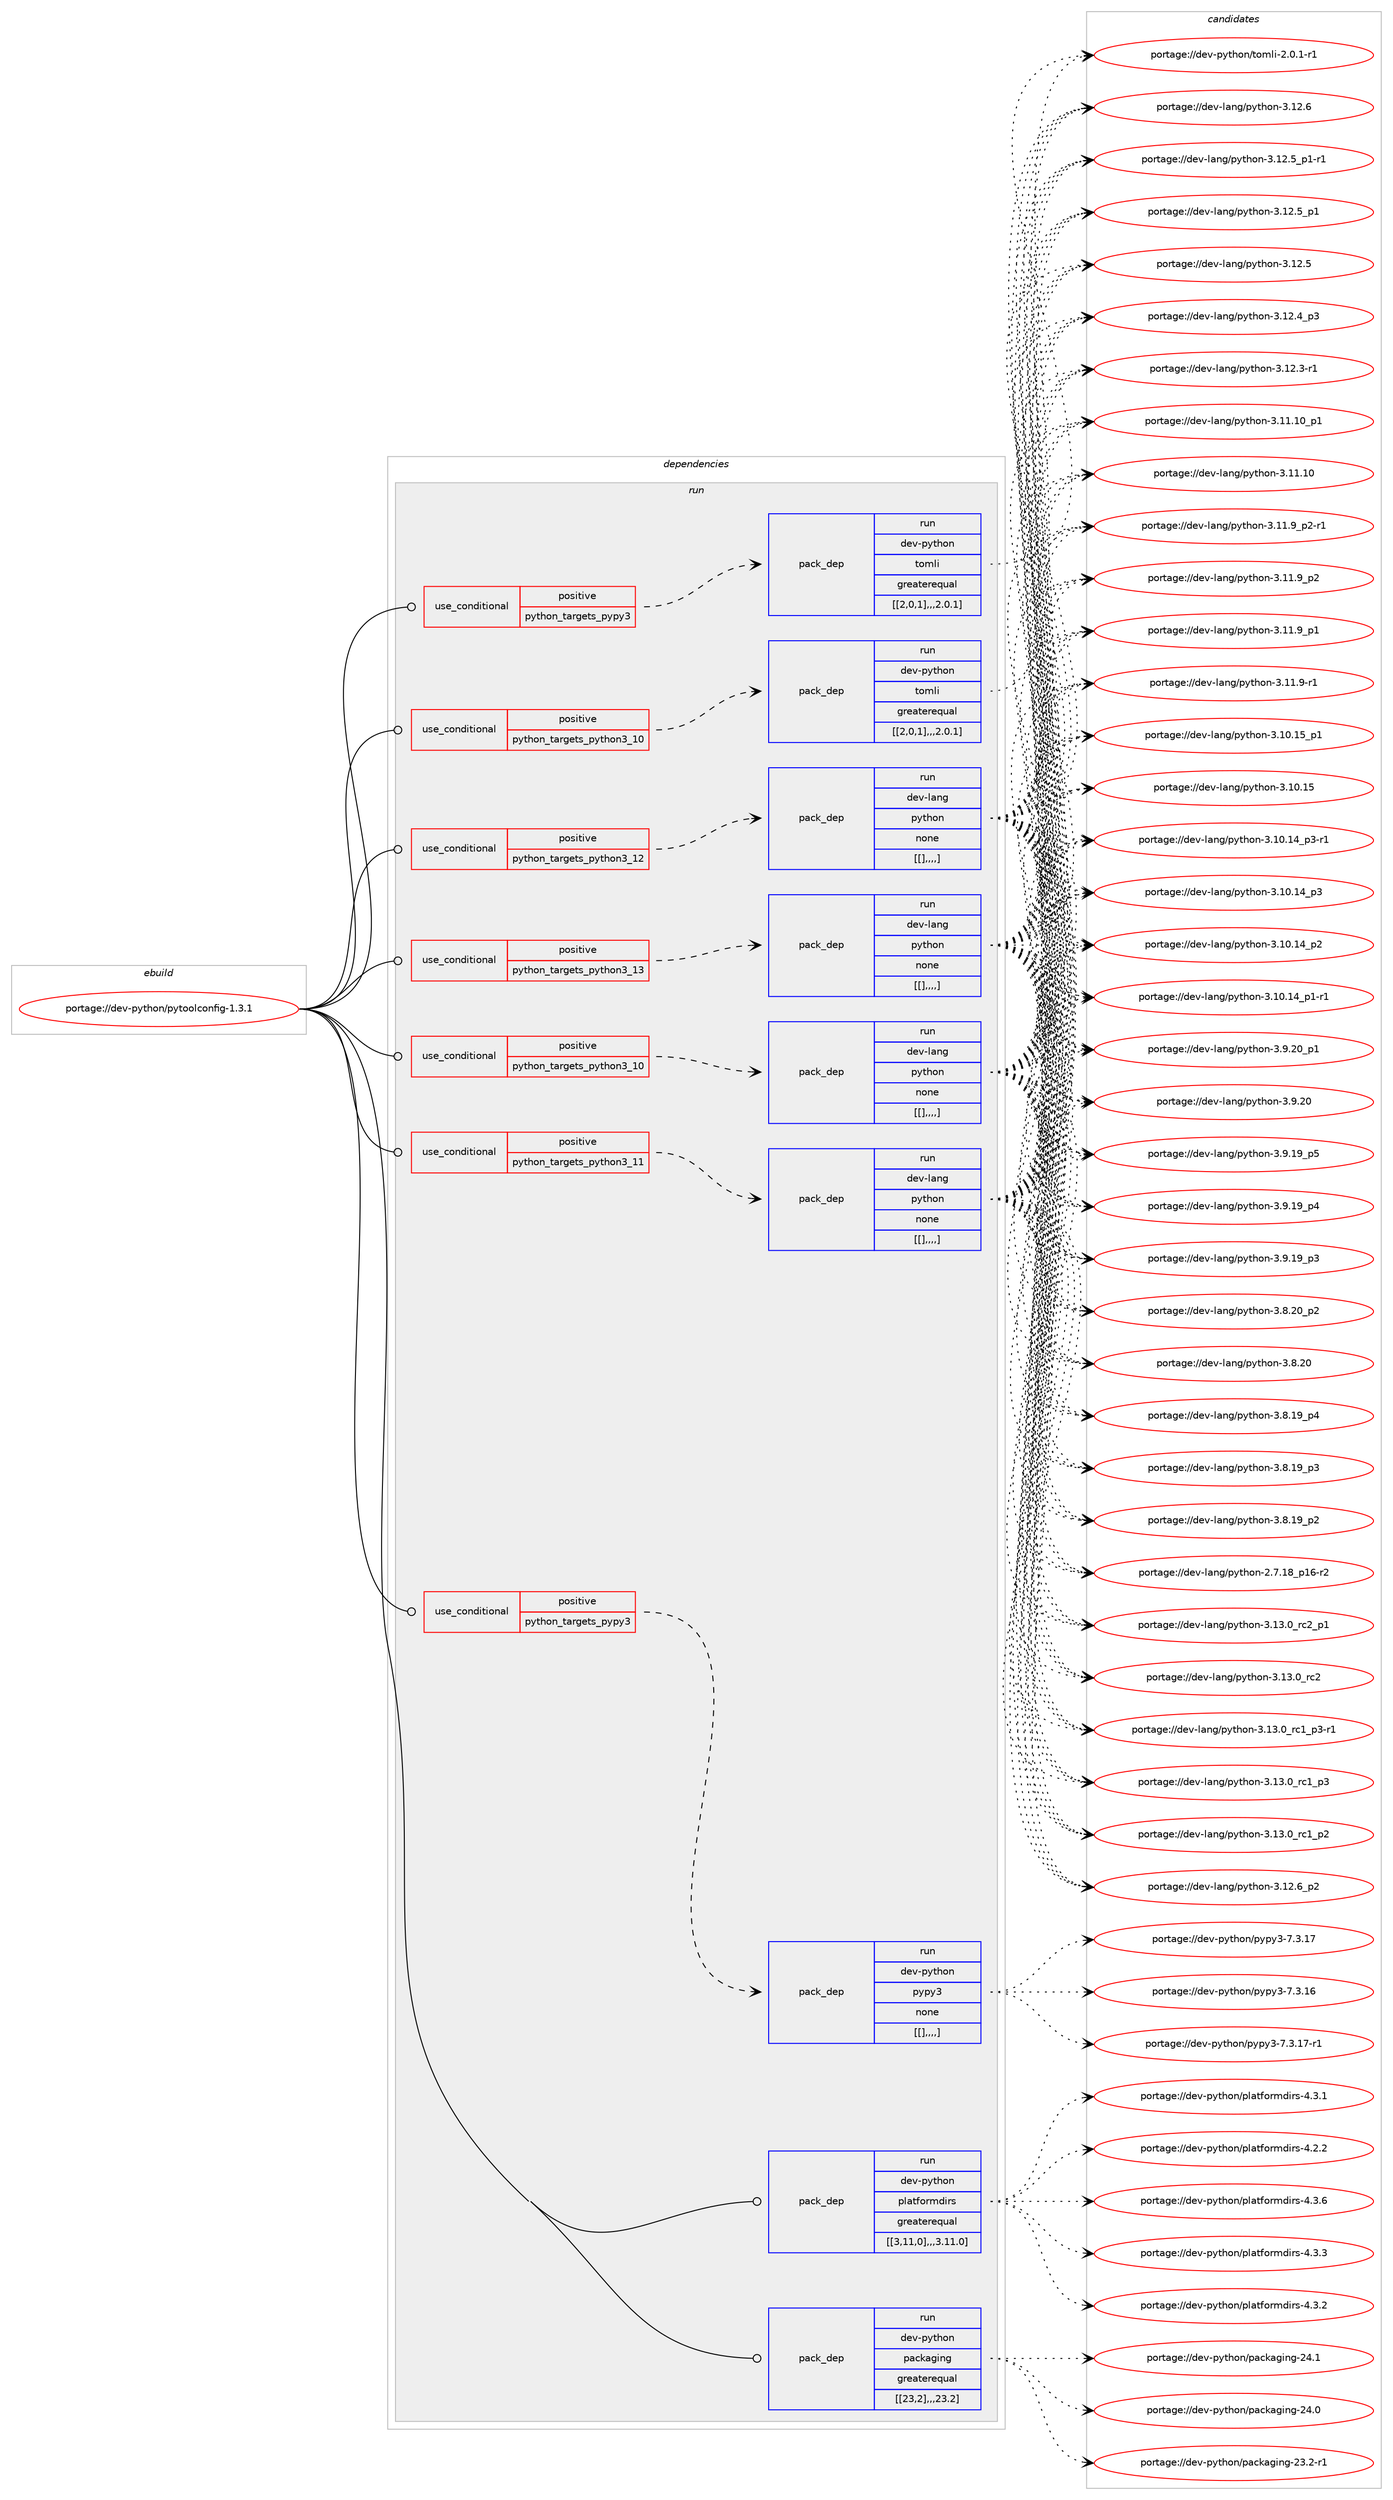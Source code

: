 digraph prolog {

# *************
# Graph options
# *************

newrank=true;
concentrate=true;
compound=true;
graph [rankdir=LR,fontname=Helvetica,fontsize=10,ranksep=1.5];#, ranksep=2.5, nodesep=0.2];
edge  [arrowhead=vee];
node  [fontname=Helvetica,fontsize=10];

# **********
# The ebuild
# **********

subgraph cluster_leftcol {
color=gray;
label=<<i>ebuild</i>>;
id [label="portage://dev-python/pytoolconfig-1.3.1", color=red, width=4, href="../dev-python/pytoolconfig-1.3.1.svg"];
}

# ****************
# The dependencies
# ****************

subgraph cluster_midcol {
color=gray;
label=<<i>dependencies</i>>;
subgraph cluster_compile {
fillcolor="#eeeeee";
style=filled;
label=<<i>compile</i>>;
}
subgraph cluster_compileandrun {
fillcolor="#eeeeee";
style=filled;
label=<<i>compile and run</i>>;
}
subgraph cluster_run {
fillcolor="#eeeeee";
style=filled;
label=<<i>run</i>>;
subgraph cond40149 {
dependency163766 [label=<<TABLE BORDER="0" CELLBORDER="1" CELLSPACING="0" CELLPADDING="4"><TR><TD ROWSPAN="3" CELLPADDING="10">use_conditional</TD></TR><TR><TD>positive</TD></TR><TR><TD>python_targets_pypy3</TD></TR></TABLE>>, shape=none, color=red];
subgraph pack122361 {
dependency163767 [label=<<TABLE BORDER="0" CELLBORDER="1" CELLSPACING="0" CELLPADDING="4" WIDTH="220"><TR><TD ROWSPAN="6" CELLPADDING="30">pack_dep</TD></TR><TR><TD WIDTH="110">run</TD></TR><TR><TD>dev-python</TD></TR><TR><TD>pypy3</TD></TR><TR><TD>none</TD></TR><TR><TD>[[],,,,]</TD></TR></TABLE>>, shape=none, color=blue];
}
dependency163766:e -> dependency163767:w [weight=20,style="dashed",arrowhead="vee"];
}
id:e -> dependency163766:w [weight=20,style="solid",arrowhead="odot"];
subgraph cond40150 {
dependency163768 [label=<<TABLE BORDER="0" CELLBORDER="1" CELLSPACING="0" CELLPADDING="4"><TR><TD ROWSPAN="3" CELLPADDING="10">use_conditional</TD></TR><TR><TD>positive</TD></TR><TR><TD>python_targets_pypy3</TD></TR></TABLE>>, shape=none, color=red];
subgraph pack122362 {
dependency163769 [label=<<TABLE BORDER="0" CELLBORDER="1" CELLSPACING="0" CELLPADDING="4" WIDTH="220"><TR><TD ROWSPAN="6" CELLPADDING="30">pack_dep</TD></TR><TR><TD WIDTH="110">run</TD></TR><TR><TD>dev-python</TD></TR><TR><TD>tomli</TD></TR><TR><TD>greaterequal</TD></TR><TR><TD>[[2,0,1],,,2.0.1]</TD></TR></TABLE>>, shape=none, color=blue];
}
dependency163768:e -> dependency163769:w [weight=20,style="dashed",arrowhead="vee"];
}
id:e -> dependency163768:w [weight=20,style="solid",arrowhead="odot"];
subgraph cond40151 {
dependency163770 [label=<<TABLE BORDER="0" CELLBORDER="1" CELLSPACING="0" CELLPADDING="4"><TR><TD ROWSPAN="3" CELLPADDING="10">use_conditional</TD></TR><TR><TD>positive</TD></TR><TR><TD>python_targets_python3_10</TD></TR></TABLE>>, shape=none, color=red];
subgraph pack122363 {
dependency163771 [label=<<TABLE BORDER="0" CELLBORDER="1" CELLSPACING="0" CELLPADDING="4" WIDTH="220"><TR><TD ROWSPAN="6" CELLPADDING="30">pack_dep</TD></TR><TR><TD WIDTH="110">run</TD></TR><TR><TD>dev-lang</TD></TR><TR><TD>python</TD></TR><TR><TD>none</TD></TR><TR><TD>[[],,,,]</TD></TR></TABLE>>, shape=none, color=blue];
}
dependency163770:e -> dependency163771:w [weight=20,style="dashed",arrowhead="vee"];
}
id:e -> dependency163770:w [weight=20,style="solid",arrowhead="odot"];
subgraph cond40152 {
dependency163772 [label=<<TABLE BORDER="0" CELLBORDER="1" CELLSPACING="0" CELLPADDING="4"><TR><TD ROWSPAN="3" CELLPADDING="10">use_conditional</TD></TR><TR><TD>positive</TD></TR><TR><TD>python_targets_python3_10</TD></TR></TABLE>>, shape=none, color=red];
subgraph pack122364 {
dependency163773 [label=<<TABLE BORDER="0" CELLBORDER="1" CELLSPACING="0" CELLPADDING="4" WIDTH="220"><TR><TD ROWSPAN="6" CELLPADDING="30">pack_dep</TD></TR><TR><TD WIDTH="110">run</TD></TR><TR><TD>dev-python</TD></TR><TR><TD>tomli</TD></TR><TR><TD>greaterequal</TD></TR><TR><TD>[[2,0,1],,,2.0.1]</TD></TR></TABLE>>, shape=none, color=blue];
}
dependency163772:e -> dependency163773:w [weight=20,style="dashed",arrowhead="vee"];
}
id:e -> dependency163772:w [weight=20,style="solid",arrowhead="odot"];
subgraph cond40153 {
dependency163774 [label=<<TABLE BORDER="0" CELLBORDER="1" CELLSPACING="0" CELLPADDING="4"><TR><TD ROWSPAN="3" CELLPADDING="10">use_conditional</TD></TR><TR><TD>positive</TD></TR><TR><TD>python_targets_python3_11</TD></TR></TABLE>>, shape=none, color=red];
subgraph pack122365 {
dependency163775 [label=<<TABLE BORDER="0" CELLBORDER="1" CELLSPACING="0" CELLPADDING="4" WIDTH="220"><TR><TD ROWSPAN="6" CELLPADDING="30">pack_dep</TD></TR><TR><TD WIDTH="110">run</TD></TR><TR><TD>dev-lang</TD></TR><TR><TD>python</TD></TR><TR><TD>none</TD></TR><TR><TD>[[],,,,]</TD></TR></TABLE>>, shape=none, color=blue];
}
dependency163774:e -> dependency163775:w [weight=20,style="dashed",arrowhead="vee"];
}
id:e -> dependency163774:w [weight=20,style="solid",arrowhead="odot"];
subgraph cond40154 {
dependency163776 [label=<<TABLE BORDER="0" CELLBORDER="1" CELLSPACING="0" CELLPADDING="4"><TR><TD ROWSPAN="3" CELLPADDING="10">use_conditional</TD></TR><TR><TD>positive</TD></TR><TR><TD>python_targets_python3_12</TD></TR></TABLE>>, shape=none, color=red];
subgraph pack122366 {
dependency163777 [label=<<TABLE BORDER="0" CELLBORDER="1" CELLSPACING="0" CELLPADDING="4" WIDTH="220"><TR><TD ROWSPAN="6" CELLPADDING="30">pack_dep</TD></TR><TR><TD WIDTH="110">run</TD></TR><TR><TD>dev-lang</TD></TR><TR><TD>python</TD></TR><TR><TD>none</TD></TR><TR><TD>[[],,,,]</TD></TR></TABLE>>, shape=none, color=blue];
}
dependency163776:e -> dependency163777:w [weight=20,style="dashed",arrowhead="vee"];
}
id:e -> dependency163776:w [weight=20,style="solid",arrowhead="odot"];
subgraph cond40155 {
dependency163778 [label=<<TABLE BORDER="0" CELLBORDER="1" CELLSPACING="0" CELLPADDING="4"><TR><TD ROWSPAN="3" CELLPADDING="10">use_conditional</TD></TR><TR><TD>positive</TD></TR><TR><TD>python_targets_python3_13</TD></TR></TABLE>>, shape=none, color=red];
subgraph pack122367 {
dependency163779 [label=<<TABLE BORDER="0" CELLBORDER="1" CELLSPACING="0" CELLPADDING="4" WIDTH="220"><TR><TD ROWSPAN="6" CELLPADDING="30">pack_dep</TD></TR><TR><TD WIDTH="110">run</TD></TR><TR><TD>dev-lang</TD></TR><TR><TD>python</TD></TR><TR><TD>none</TD></TR><TR><TD>[[],,,,]</TD></TR></TABLE>>, shape=none, color=blue];
}
dependency163778:e -> dependency163779:w [weight=20,style="dashed",arrowhead="vee"];
}
id:e -> dependency163778:w [weight=20,style="solid",arrowhead="odot"];
subgraph pack122368 {
dependency163780 [label=<<TABLE BORDER="0" CELLBORDER="1" CELLSPACING="0" CELLPADDING="4" WIDTH="220"><TR><TD ROWSPAN="6" CELLPADDING="30">pack_dep</TD></TR><TR><TD WIDTH="110">run</TD></TR><TR><TD>dev-python</TD></TR><TR><TD>packaging</TD></TR><TR><TD>greaterequal</TD></TR><TR><TD>[[23,2],,,23.2]</TD></TR></TABLE>>, shape=none, color=blue];
}
id:e -> dependency163780:w [weight=20,style="solid",arrowhead="odot"];
subgraph pack122369 {
dependency163781 [label=<<TABLE BORDER="0" CELLBORDER="1" CELLSPACING="0" CELLPADDING="4" WIDTH="220"><TR><TD ROWSPAN="6" CELLPADDING="30">pack_dep</TD></TR><TR><TD WIDTH="110">run</TD></TR><TR><TD>dev-python</TD></TR><TR><TD>platformdirs</TD></TR><TR><TD>greaterequal</TD></TR><TR><TD>[[3,11,0],,,3.11.0]</TD></TR></TABLE>>, shape=none, color=blue];
}
id:e -> dependency163781:w [weight=20,style="solid",arrowhead="odot"];
}
}

# **************
# The candidates
# **************

subgraph cluster_choices {
rank=same;
color=gray;
label=<<i>candidates</i>>;

subgraph choice122361 {
color=black;
nodesep=1;
choice100101118451121211161041111104711212111212151455546514649554511449 [label="portage://dev-python/pypy3-7.3.17-r1", color=red, width=4,href="../dev-python/pypy3-7.3.17-r1.svg"];
choice10010111845112121116104111110471121211121215145554651464955 [label="portage://dev-python/pypy3-7.3.17", color=red, width=4,href="../dev-python/pypy3-7.3.17.svg"];
choice10010111845112121116104111110471121211121215145554651464954 [label="portage://dev-python/pypy3-7.3.16", color=red, width=4,href="../dev-python/pypy3-7.3.16.svg"];
dependency163767:e -> choice100101118451121211161041111104711212111212151455546514649554511449:w [style=dotted,weight="100"];
dependency163767:e -> choice10010111845112121116104111110471121211121215145554651464955:w [style=dotted,weight="100"];
dependency163767:e -> choice10010111845112121116104111110471121211121215145554651464954:w [style=dotted,weight="100"];
}
subgraph choice122362 {
color=black;
nodesep=1;
choice10010111845112121116104111110471161111091081054550464846494511449 [label="portage://dev-python/tomli-2.0.1-r1", color=red, width=4,href="../dev-python/tomli-2.0.1-r1.svg"];
dependency163769:e -> choice10010111845112121116104111110471161111091081054550464846494511449:w [style=dotted,weight="100"];
}
subgraph choice122363 {
color=black;
nodesep=1;
choice100101118451089711010347112121116104111110455146495146489511499509511249 [label="portage://dev-lang/python-3.13.0_rc2_p1", color=red, width=4,href="../dev-lang/python-3.13.0_rc2_p1.svg"];
choice10010111845108971101034711212111610411111045514649514648951149950 [label="portage://dev-lang/python-3.13.0_rc2", color=red, width=4,href="../dev-lang/python-3.13.0_rc2.svg"];
choice1001011184510897110103471121211161041111104551464951464895114994995112514511449 [label="portage://dev-lang/python-3.13.0_rc1_p3-r1", color=red, width=4,href="../dev-lang/python-3.13.0_rc1_p3-r1.svg"];
choice100101118451089711010347112121116104111110455146495146489511499499511251 [label="portage://dev-lang/python-3.13.0_rc1_p3", color=red, width=4,href="../dev-lang/python-3.13.0_rc1_p3.svg"];
choice100101118451089711010347112121116104111110455146495146489511499499511250 [label="portage://dev-lang/python-3.13.0_rc1_p2", color=red, width=4,href="../dev-lang/python-3.13.0_rc1_p2.svg"];
choice100101118451089711010347112121116104111110455146495046549511250 [label="portage://dev-lang/python-3.12.6_p2", color=red, width=4,href="../dev-lang/python-3.12.6_p2.svg"];
choice10010111845108971101034711212111610411111045514649504654 [label="portage://dev-lang/python-3.12.6", color=red, width=4,href="../dev-lang/python-3.12.6.svg"];
choice1001011184510897110103471121211161041111104551464950465395112494511449 [label="portage://dev-lang/python-3.12.5_p1-r1", color=red, width=4,href="../dev-lang/python-3.12.5_p1-r1.svg"];
choice100101118451089711010347112121116104111110455146495046539511249 [label="portage://dev-lang/python-3.12.5_p1", color=red, width=4,href="../dev-lang/python-3.12.5_p1.svg"];
choice10010111845108971101034711212111610411111045514649504653 [label="portage://dev-lang/python-3.12.5", color=red, width=4,href="../dev-lang/python-3.12.5.svg"];
choice100101118451089711010347112121116104111110455146495046529511251 [label="portage://dev-lang/python-3.12.4_p3", color=red, width=4,href="../dev-lang/python-3.12.4_p3.svg"];
choice100101118451089711010347112121116104111110455146495046514511449 [label="portage://dev-lang/python-3.12.3-r1", color=red, width=4,href="../dev-lang/python-3.12.3-r1.svg"];
choice10010111845108971101034711212111610411111045514649494649489511249 [label="portage://dev-lang/python-3.11.10_p1", color=red, width=4,href="../dev-lang/python-3.11.10_p1.svg"];
choice1001011184510897110103471121211161041111104551464949464948 [label="portage://dev-lang/python-3.11.10", color=red, width=4,href="../dev-lang/python-3.11.10.svg"];
choice1001011184510897110103471121211161041111104551464949465795112504511449 [label="portage://dev-lang/python-3.11.9_p2-r1", color=red, width=4,href="../dev-lang/python-3.11.9_p2-r1.svg"];
choice100101118451089711010347112121116104111110455146494946579511250 [label="portage://dev-lang/python-3.11.9_p2", color=red, width=4,href="../dev-lang/python-3.11.9_p2.svg"];
choice100101118451089711010347112121116104111110455146494946579511249 [label="portage://dev-lang/python-3.11.9_p1", color=red, width=4,href="../dev-lang/python-3.11.9_p1.svg"];
choice100101118451089711010347112121116104111110455146494946574511449 [label="portage://dev-lang/python-3.11.9-r1", color=red, width=4,href="../dev-lang/python-3.11.9-r1.svg"];
choice10010111845108971101034711212111610411111045514649484649539511249 [label="portage://dev-lang/python-3.10.15_p1", color=red, width=4,href="../dev-lang/python-3.10.15_p1.svg"];
choice1001011184510897110103471121211161041111104551464948464953 [label="portage://dev-lang/python-3.10.15", color=red, width=4,href="../dev-lang/python-3.10.15.svg"];
choice100101118451089711010347112121116104111110455146494846495295112514511449 [label="portage://dev-lang/python-3.10.14_p3-r1", color=red, width=4,href="../dev-lang/python-3.10.14_p3-r1.svg"];
choice10010111845108971101034711212111610411111045514649484649529511251 [label="portage://dev-lang/python-3.10.14_p3", color=red, width=4,href="../dev-lang/python-3.10.14_p3.svg"];
choice10010111845108971101034711212111610411111045514649484649529511250 [label="portage://dev-lang/python-3.10.14_p2", color=red, width=4,href="../dev-lang/python-3.10.14_p2.svg"];
choice100101118451089711010347112121116104111110455146494846495295112494511449 [label="portage://dev-lang/python-3.10.14_p1-r1", color=red, width=4,href="../dev-lang/python-3.10.14_p1-r1.svg"];
choice100101118451089711010347112121116104111110455146574650489511249 [label="portage://dev-lang/python-3.9.20_p1", color=red, width=4,href="../dev-lang/python-3.9.20_p1.svg"];
choice10010111845108971101034711212111610411111045514657465048 [label="portage://dev-lang/python-3.9.20", color=red, width=4,href="../dev-lang/python-3.9.20.svg"];
choice100101118451089711010347112121116104111110455146574649579511253 [label="portage://dev-lang/python-3.9.19_p5", color=red, width=4,href="../dev-lang/python-3.9.19_p5.svg"];
choice100101118451089711010347112121116104111110455146574649579511252 [label="portage://dev-lang/python-3.9.19_p4", color=red, width=4,href="../dev-lang/python-3.9.19_p4.svg"];
choice100101118451089711010347112121116104111110455146574649579511251 [label="portage://dev-lang/python-3.9.19_p3", color=red, width=4,href="../dev-lang/python-3.9.19_p3.svg"];
choice100101118451089711010347112121116104111110455146564650489511250 [label="portage://dev-lang/python-3.8.20_p2", color=red, width=4,href="../dev-lang/python-3.8.20_p2.svg"];
choice10010111845108971101034711212111610411111045514656465048 [label="portage://dev-lang/python-3.8.20", color=red, width=4,href="../dev-lang/python-3.8.20.svg"];
choice100101118451089711010347112121116104111110455146564649579511252 [label="portage://dev-lang/python-3.8.19_p4", color=red, width=4,href="../dev-lang/python-3.8.19_p4.svg"];
choice100101118451089711010347112121116104111110455146564649579511251 [label="portage://dev-lang/python-3.8.19_p3", color=red, width=4,href="../dev-lang/python-3.8.19_p3.svg"];
choice100101118451089711010347112121116104111110455146564649579511250 [label="portage://dev-lang/python-3.8.19_p2", color=red, width=4,href="../dev-lang/python-3.8.19_p2.svg"];
choice100101118451089711010347112121116104111110455046554649569511249544511450 [label="portage://dev-lang/python-2.7.18_p16-r2", color=red, width=4,href="../dev-lang/python-2.7.18_p16-r2.svg"];
dependency163771:e -> choice100101118451089711010347112121116104111110455146495146489511499509511249:w [style=dotted,weight="100"];
dependency163771:e -> choice10010111845108971101034711212111610411111045514649514648951149950:w [style=dotted,weight="100"];
dependency163771:e -> choice1001011184510897110103471121211161041111104551464951464895114994995112514511449:w [style=dotted,weight="100"];
dependency163771:e -> choice100101118451089711010347112121116104111110455146495146489511499499511251:w [style=dotted,weight="100"];
dependency163771:e -> choice100101118451089711010347112121116104111110455146495146489511499499511250:w [style=dotted,weight="100"];
dependency163771:e -> choice100101118451089711010347112121116104111110455146495046549511250:w [style=dotted,weight="100"];
dependency163771:e -> choice10010111845108971101034711212111610411111045514649504654:w [style=dotted,weight="100"];
dependency163771:e -> choice1001011184510897110103471121211161041111104551464950465395112494511449:w [style=dotted,weight="100"];
dependency163771:e -> choice100101118451089711010347112121116104111110455146495046539511249:w [style=dotted,weight="100"];
dependency163771:e -> choice10010111845108971101034711212111610411111045514649504653:w [style=dotted,weight="100"];
dependency163771:e -> choice100101118451089711010347112121116104111110455146495046529511251:w [style=dotted,weight="100"];
dependency163771:e -> choice100101118451089711010347112121116104111110455146495046514511449:w [style=dotted,weight="100"];
dependency163771:e -> choice10010111845108971101034711212111610411111045514649494649489511249:w [style=dotted,weight="100"];
dependency163771:e -> choice1001011184510897110103471121211161041111104551464949464948:w [style=dotted,weight="100"];
dependency163771:e -> choice1001011184510897110103471121211161041111104551464949465795112504511449:w [style=dotted,weight="100"];
dependency163771:e -> choice100101118451089711010347112121116104111110455146494946579511250:w [style=dotted,weight="100"];
dependency163771:e -> choice100101118451089711010347112121116104111110455146494946579511249:w [style=dotted,weight="100"];
dependency163771:e -> choice100101118451089711010347112121116104111110455146494946574511449:w [style=dotted,weight="100"];
dependency163771:e -> choice10010111845108971101034711212111610411111045514649484649539511249:w [style=dotted,weight="100"];
dependency163771:e -> choice1001011184510897110103471121211161041111104551464948464953:w [style=dotted,weight="100"];
dependency163771:e -> choice100101118451089711010347112121116104111110455146494846495295112514511449:w [style=dotted,weight="100"];
dependency163771:e -> choice10010111845108971101034711212111610411111045514649484649529511251:w [style=dotted,weight="100"];
dependency163771:e -> choice10010111845108971101034711212111610411111045514649484649529511250:w [style=dotted,weight="100"];
dependency163771:e -> choice100101118451089711010347112121116104111110455146494846495295112494511449:w [style=dotted,weight="100"];
dependency163771:e -> choice100101118451089711010347112121116104111110455146574650489511249:w [style=dotted,weight="100"];
dependency163771:e -> choice10010111845108971101034711212111610411111045514657465048:w [style=dotted,weight="100"];
dependency163771:e -> choice100101118451089711010347112121116104111110455146574649579511253:w [style=dotted,weight="100"];
dependency163771:e -> choice100101118451089711010347112121116104111110455146574649579511252:w [style=dotted,weight="100"];
dependency163771:e -> choice100101118451089711010347112121116104111110455146574649579511251:w [style=dotted,weight="100"];
dependency163771:e -> choice100101118451089711010347112121116104111110455146564650489511250:w [style=dotted,weight="100"];
dependency163771:e -> choice10010111845108971101034711212111610411111045514656465048:w [style=dotted,weight="100"];
dependency163771:e -> choice100101118451089711010347112121116104111110455146564649579511252:w [style=dotted,weight="100"];
dependency163771:e -> choice100101118451089711010347112121116104111110455146564649579511251:w [style=dotted,weight="100"];
dependency163771:e -> choice100101118451089711010347112121116104111110455146564649579511250:w [style=dotted,weight="100"];
dependency163771:e -> choice100101118451089711010347112121116104111110455046554649569511249544511450:w [style=dotted,weight="100"];
}
subgraph choice122364 {
color=black;
nodesep=1;
choice10010111845112121116104111110471161111091081054550464846494511449 [label="portage://dev-python/tomli-2.0.1-r1", color=red, width=4,href="../dev-python/tomli-2.0.1-r1.svg"];
dependency163773:e -> choice10010111845112121116104111110471161111091081054550464846494511449:w [style=dotted,weight="100"];
}
subgraph choice122365 {
color=black;
nodesep=1;
choice100101118451089711010347112121116104111110455146495146489511499509511249 [label="portage://dev-lang/python-3.13.0_rc2_p1", color=red, width=4,href="../dev-lang/python-3.13.0_rc2_p1.svg"];
choice10010111845108971101034711212111610411111045514649514648951149950 [label="portage://dev-lang/python-3.13.0_rc2", color=red, width=4,href="../dev-lang/python-3.13.0_rc2.svg"];
choice1001011184510897110103471121211161041111104551464951464895114994995112514511449 [label="portage://dev-lang/python-3.13.0_rc1_p3-r1", color=red, width=4,href="../dev-lang/python-3.13.0_rc1_p3-r1.svg"];
choice100101118451089711010347112121116104111110455146495146489511499499511251 [label="portage://dev-lang/python-3.13.0_rc1_p3", color=red, width=4,href="../dev-lang/python-3.13.0_rc1_p3.svg"];
choice100101118451089711010347112121116104111110455146495146489511499499511250 [label="portage://dev-lang/python-3.13.0_rc1_p2", color=red, width=4,href="../dev-lang/python-3.13.0_rc1_p2.svg"];
choice100101118451089711010347112121116104111110455146495046549511250 [label="portage://dev-lang/python-3.12.6_p2", color=red, width=4,href="../dev-lang/python-3.12.6_p2.svg"];
choice10010111845108971101034711212111610411111045514649504654 [label="portage://dev-lang/python-3.12.6", color=red, width=4,href="../dev-lang/python-3.12.6.svg"];
choice1001011184510897110103471121211161041111104551464950465395112494511449 [label="portage://dev-lang/python-3.12.5_p1-r1", color=red, width=4,href="../dev-lang/python-3.12.5_p1-r1.svg"];
choice100101118451089711010347112121116104111110455146495046539511249 [label="portage://dev-lang/python-3.12.5_p1", color=red, width=4,href="../dev-lang/python-3.12.5_p1.svg"];
choice10010111845108971101034711212111610411111045514649504653 [label="portage://dev-lang/python-3.12.5", color=red, width=4,href="../dev-lang/python-3.12.5.svg"];
choice100101118451089711010347112121116104111110455146495046529511251 [label="portage://dev-lang/python-3.12.4_p3", color=red, width=4,href="../dev-lang/python-3.12.4_p3.svg"];
choice100101118451089711010347112121116104111110455146495046514511449 [label="portage://dev-lang/python-3.12.3-r1", color=red, width=4,href="../dev-lang/python-3.12.3-r1.svg"];
choice10010111845108971101034711212111610411111045514649494649489511249 [label="portage://dev-lang/python-3.11.10_p1", color=red, width=4,href="../dev-lang/python-3.11.10_p1.svg"];
choice1001011184510897110103471121211161041111104551464949464948 [label="portage://dev-lang/python-3.11.10", color=red, width=4,href="../dev-lang/python-3.11.10.svg"];
choice1001011184510897110103471121211161041111104551464949465795112504511449 [label="portage://dev-lang/python-3.11.9_p2-r1", color=red, width=4,href="../dev-lang/python-3.11.9_p2-r1.svg"];
choice100101118451089711010347112121116104111110455146494946579511250 [label="portage://dev-lang/python-3.11.9_p2", color=red, width=4,href="../dev-lang/python-3.11.9_p2.svg"];
choice100101118451089711010347112121116104111110455146494946579511249 [label="portage://dev-lang/python-3.11.9_p1", color=red, width=4,href="../dev-lang/python-3.11.9_p1.svg"];
choice100101118451089711010347112121116104111110455146494946574511449 [label="portage://dev-lang/python-3.11.9-r1", color=red, width=4,href="../dev-lang/python-3.11.9-r1.svg"];
choice10010111845108971101034711212111610411111045514649484649539511249 [label="portage://dev-lang/python-3.10.15_p1", color=red, width=4,href="../dev-lang/python-3.10.15_p1.svg"];
choice1001011184510897110103471121211161041111104551464948464953 [label="portage://dev-lang/python-3.10.15", color=red, width=4,href="../dev-lang/python-3.10.15.svg"];
choice100101118451089711010347112121116104111110455146494846495295112514511449 [label="portage://dev-lang/python-3.10.14_p3-r1", color=red, width=4,href="../dev-lang/python-3.10.14_p3-r1.svg"];
choice10010111845108971101034711212111610411111045514649484649529511251 [label="portage://dev-lang/python-3.10.14_p3", color=red, width=4,href="../dev-lang/python-3.10.14_p3.svg"];
choice10010111845108971101034711212111610411111045514649484649529511250 [label="portage://dev-lang/python-3.10.14_p2", color=red, width=4,href="../dev-lang/python-3.10.14_p2.svg"];
choice100101118451089711010347112121116104111110455146494846495295112494511449 [label="portage://dev-lang/python-3.10.14_p1-r1", color=red, width=4,href="../dev-lang/python-3.10.14_p1-r1.svg"];
choice100101118451089711010347112121116104111110455146574650489511249 [label="portage://dev-lang/python-3.9.20_p1", color=red, width=4,href="../dev-lang/python-3.9.20_p1.svg"];
choice10010111845108971101034711212111610411111045514657465048 [label="portage://dev-lang/python-3.9.20", color=red, width=4,href="../dev-lang/python-3.9.20.svg"];
choice100101118451089711010347112121116104111110455146574649579511253 [label="portage://dev-lang/python-3.9.19_p5", color=red, width=4,href="../dev-lang/python-3.9.19_p5.svg"];
choice100101118451089711010347112121116104111110455146574649579511252 [label="portage://dev-lang/python-3.9.19_p4", color=red, width=4,href="../dev-lang/python-3.9.19_p4.svg"];
choice100101118451089711010347112121116104111110455146574649579511251 [label="portage://dev-lang/python-3.9.19_p3", color=red, width=4,href="../dev-lang/python-3.9.19_p3.svg"];
choice100101118451089711010347112121116104111110455146564650489511250 [label="portage://dev-lang/python-3.8.20_p2", color=red, width=4,href="../dev-lang/python-3.8.20_p2.svg"];
choice10010111845108971101034711212111610411111045514656465048 [label="portage://dev-lang/python-3.8.20", color=red, width=4,href="../dev-lang/python-3.8.20.svg"];
choice100101118451089711010347112121116104111110455146564649579511252 [label="portage://dev-lang/python-3.8.19_p4", color=red, width=4,href="../dev-lang/python-3.8.19_p4.svg"];
choice100101118451089711010347112121116104111110455146564649579511251 [label="portage://dev-lang/python-3.8.19_p3", color=red, width=4,href="../dev-lang/python-3.8.19_p3.svg"];
choice100101118451089711010347112121116104111110455146564649579511250 [label="portage://dev-lang/python-3.8.19_p2", color=red, width=4,href="../dev-lang/python-3.8.19_p2.svg"];
choice100101118451089711010347112121116104111110455046554649569511249544511450 [label="portage://dev-lang/python-2.7.18_p16-r2", color=red, width=4,href="../dev-lang/python-2.7.18_p16-r2.svg"];
dependency163775:e -> choice100101118451089711010347112121116104111110455146495146489511499509511249:w [style=dotted,weight="100"];
dependency163775:e -> choice10010111845108971101034711212111610411111045514649514648951149950:w [style=dotted,weight="100"];
dependency163775:e -> choice1001011184510897110103471121211161041111104551464951464895114994995112514511449:w [style=dotted,weight="100"];
dependency163775:e -> choice100101118451089711010347112121116104111110455146495146489511499499511251:w [style=dotted,weight="100"];
dependency163775:e -> choice100101118451089711010347112121116104111110455146495146489511499499511250:w [style=dotted,weight="100"];
dependency163775:e -> choice100101118451089711010347112121116104111110455146495046549511250:w [style=dotted,weight="100"];
dependency163775:e -> choice10010111845108971101034711212111610411111045514649504654:w [style=dotted,weight="100"];
dependency163775:e -> choice1001011184510897110103471121211161041111104551464950465395112494511449:w [style=dotted,weight="100"];
dependency163775:e -> choice100101118451089711010347112121116104111110455146495046539511249:w [style=dotted,weight="100"];
dependency163775:e -> choice10010111845108971101034711212111610411111045514649504653:w [style=dotted,weight="100"];
dependency163775:e -> choice100101118451089711010347112121116104111110455146495046529511251:w [style=dotted,weight="100"];
dependency163775:e -> choice100101118451089711010347112121116104111110455146495046514511449:w [style=dotted,weight="100"];
dependency163775:e -> choice10010111845108971101034711212111610411111045514649494649489511249:w [style=dotted,weight="100"];
dependency163775:e -> choice1001011184510897110103471121211161041111104551464949464948:w [style=dotted,weight="100"];
dependency163775:e -> choice1001011184510897110103471121211161041111104551464949465795112504511449:w [style=dotted,weight="100"];
dependency163775:e -> choice100101118451089711010347112121116104111110455146494946579511250:w [style=dotted,weight="100"];
dependency163775:e -> choice100101118451089711010347112121116104111110455146494946579511249:w [style=dotted,weight="100"];
dependency163775:e -> choice100101118451089711010347112121116104111110455146494946574511449:w [style=dotted,weight="100"];
dependency163775:e -> choice10010111845108971101034711212111610411111045514649484649539511249:w [style=dotted,weight="100"];
dependency163775:e -> choice1001011184510897110103471121211161041111104551464948464953:w [style=dotted,weight="100"];
dependency163775:e -> choice100101118451089711010347112121116104111110455146494846495295112514511449:w [style=dotted,weight="100"];
dependency163775:e -> choice10010111845108971101034711212111610411111045514649484649529511251:w [style=dotted,weight="100"];
dependency163775:e -> choice10010111845108971101034711212111610411111045514649484649529511250:w [style=dotted,weight="100"];
dependency163775:e -> choice100101118451089711010347112121116104111110455146494846495295112494511449:w [style=dotted,weight="100"];
dependency163775:e -> choice100101118451089711010347112121116104111110455146574650489511249:w [style=dotted,weight="100"];
dependency163775:e -> choice10010111845108971101034711212111610411111045514657465048:w [style=dotted,weight="100"];
dependency163775:e -> choice100101118451089711010347112121116104111110455146574649579511253:w [style=dotted,weight="100"];
dependency163775:e -> choice100101118451089711010347112121116104111110455146574649579511252:w [style=dotted,weight="100"];
dependency163775:e -> choice100101118451089711010347112121116104111110455146574649579511251:w [style=dotted,weight="100"];
dependency163775:e -> choice100101118451089711010347112121116104111110455146564650489511250:w [style=dotted,weight="100"];
dependency163775:e -> choice10010111845108971101034711212111610411111045514656465048:w [style=dotted,weight="100"];
dependency163775:e -> choice100101118451089711010347112121116104111110455146564649579511252:w [style=dotted,weight="100"];
dependency163775:e -> choice100101118451089711010347112121116104111110455146564649579511251:w [style=dotted,weight="100"];
dependency163775:e -> choice100101118451089711010347112121116104111110455146564649579511250:w [style=dotted,weight="100"];
dependency163775:e -> choice100101118451089711010347112121116104111110455046554649569511249544511450:w [style=dotted,weight="100"];
}
subgraph choice122366 {
color=black;
nodesep=1;
choice100101118451089711010347112121116104111110455146495146489511499509511249 [label="portage://dev-lang/python-3.13.0_rc2_p1", color=red, width=4,href="../dev-lang/python-3.13.0_rc2_p1.svg"];
choice10010111845108971101034711212111610411111045514649514648951149950 [label="portage://dev-lang/python-3.13.0_rc2", color=red, width=4,href="../dev-lang/python-3.13.0_rc2.svg"];
choice1001011184510897110103471121211161041111104551464951464895114994995112514511449 [label="portage://dev-lang/python-3.13.0_rc1_p3-r1", color=red, width=4,href="../dev-lang/python-3.13.0_rc1_p3-r1.svg"];
choice100101118451089711010347112121116104111110455146495146489511499499511251 [label="portage://dev-lang/python-3.13.0_rc1_p3", color=red, width=4,href="../dev-lang/python-3.13.0_rc1_p3.svg"];
choice100101118451089711010347112121116104111110455146495146489511499499511250 [label="portage://dev-lang/python-3.13.0_rc1_p2", color=red, width=4,href="../dev-lang/python-3.13.0_rc1_p2.svg"];
choice100101118451089711010347112121116104111110455146495046549511250 [label="portage://dev-lang/python-3.12.6_p2", color=red, width=4,href="../dev-lang/python-3.12.6_p2.svg"];
choice10010111845108971101034711212111610411111045514649504654 [label="portage://dev-lang/python-3.12.6", color=red, width=4,href="../dev-lang/python-3.12.6.svg"];
choice1001011184510897110103471121211161041111104551464950465395112494511449 [label="portage://dev-lang/python-3.12.5_p1-r1", color=red, width=4,href="../dev-lang/python-3.12.5_p1-r1.svg"];
choice100101118451089711010347112121116104111110455146495046539511249 [label="portage://dev-lang/python-3.12.5_p1", color=red, width=4,href="../dev-lang/python-3.12.5_p1.svg"];
choice10010111845108971101034711212111610411111045514649504653 [label="portage://dev-lang/python-3.12.5", color=red, width=4,href="../dev-lang/python-3.12.5.svg"];
choice100101118451089711010347112121116104111110455146495046529511251 [label="portage://dev-lang/python-3.12.4_p3", color=red, width=4,href="../dev-lang/python-3.12.4_p3.svg"];
choice100101118451089711010347112121116104111110455146495046514511449 [label="portage://dev-lang/python-3.12.3-r1", color=red, width=4,href="../dev-lang/python-3.12.3-r1.svg"];
choice10010111845108971101034711212111610411111045514649494649489511249 [label="portage://dev-lang/python-3.11.10_p1", color=red, width=4,href="../dev-lang/python-3.11.10_p1.svg"];
choice1001011184510897110103471121211161041111104551464949464948 [label="portage://dev-lang/python-3.11.10", color=red, width=4,href="../dev-lang/python-3.11.10.svg"];
choice1001011184510897110103471121211161041111104551464949465795112504511449 [label="portage://dev-lang/python-3.11.9_p2-r1", color=red, width=4,href="../dev-lang/python-3.11.9_p2-r1.svg"];
choice100101118451089711010347112121116104111110455146494946579511250 [label="portage://dev-lang/python-3.11.9_p2", color=red, width=4,href="../dev-lang/python-3.11.9_p2.svg"];
choice100101118451089711010347112121116104111110455146494946579511249 [label="portage://dev-lang/python-3.11.9_p1", color=red, width=4,href="../dev-lang/python-3.11.9_p1.svg"];
choice100101118451089711010347112121116104111110455146494946574511449 [label="portage://dev-lang/python-3.11.9-r1", color=red, width=4,href="../dev-lang/python-3.11.9-r1.svg"];
choice10010111845108971101034711212111610411111045514649484649539511249 [label="portage://dev-lang/python-3.10.15_p1", color=red, width=4,href="../dev-lang/python-3.10.15_p1.svg"];
choice1001011184510897110103471121211161041111104551464948464953 [label="portage://dev-lang/python-3.10.15", color=red, width=4,href="../dev-lang/python-3.10.15.svg"];
choice100101118451089711010347112121116104111110455146494846495295112514511449 [label="portage://dev-lang/python-3.10.14_p3-r1", color=red, width=4,href="../dev-lang/python-3.10.14_p3-r1.svg"];
choice10010111845108971101034711212111610411111045514649484649529511251 [label="portage://dev-lang/python-3.10.14_p3", color=red, width=4,href="../dev-lang/python-3.10.14_p3.svg"];
choice10010111845108971101034711212111610411111045514649484649529511250 [label="portage://dev-lang/python-3.10.14_p2", color=red, width=4,href="../dev-lang/python-3.10.14_p2.svg"];
choice100101118451089711010347112121116104111110455146494846495295112494511449 [label="portage://dev-lang/python-3.10.14_p1-r1", color=red, width=4,href="../dev-lang/python-3.10.14_p1-r1.svg"];
choice100101118451089711010347112121116104111110455146574650489511249 [label="portage://dev-lang/python-3.9.20_p1", color=red, width=4,href="../dev-lang/python-3.9.20_p1.svg"];
choice10010111845108971101034711212111610411111045514657465048 [label="portage://dev-lang/python-3.9.20", color=red, width=4,href="../dev-lang/python-3.9.20.svg"];
choice100101118451089711010347112121116104111110455146574649579511253 [label="portage://dev-lang/python-3.9.19_p5", color=red, width=4,href="../dev-lang/python-3.9.19_p5.svg"];
choice100101118451089711010347112121116104111110455146574649579511252 [label="portage://dev-lang/python-3.9.19_p4", color=red, width=4,href="../dev-lang/python-3.9.19_p4.svg"];
choice100101118451089711010347112121116104111110455146574649579511251 [label="portage://dev-lang/python-3.9.19_p3", color=red, width=4,href="../dev-lang/python-3.9.19_p3.svg"];
choice100101118451089711010347112121116104111110455146564650489511250 [label="portage://dev-lang/python-3.8.20_p2", color=red, width=4,href="../dev-lang/python-3.8.20_p2.svg"];
choice10010111845108971101034711212111610411111045514656465048 [label="portage://dev-lang/python-3.8.20", color=red, width=4,href="../dev-lang/python-3.8.20.svg"];
choice100101118451089711010347112121116104111110455146564649579511252 [label="portage://dev-lang/python-3.8.19_p4", color=red, width=4,href="../dev-lang/python-3.8.19_p4.svg"];
choice100101118451089711010347112121116104111110455146564649579511251 [label="portage://dev-lang/python-3.8.19_p3", color=red, width=4,href="../dev-lang/python-3.8.19_p3.svg"];
choice100101118451089711010347112121116104111110455146564649579511250 [label="portage://dev-lang/python-3.8.19_p2", color=red, width=4,href="../dev-lang/python-3.8.19_p2.svg"];
choice100101118451089711010347112121116104111110455046554649569511249544511450 [label="portage://dev-lang/python-2.7.18_p16-r2", color=red, width=4,href="../dev-lang/python-2.7.18_p16-r2.svg"];
dependency163777:e -> choice100101118451089711010347112121116104111110455146495146489511499509511249:w [style=dotted,weight="100"];
dependency163777:e -> choice10010111845108971101034711212111610411111045514649514648951149950:w [style=dotted,weight="100"];
dependency163777:e -> choice1001011184510897110103471121211161041111104551464951464895114994995112514511449:w [style=dotted,weight="100"];
dependency163777:e -> choice100101118451089711010347112121116104111110455146495146489511499499511251:w [style=dotted,weight="100"];
dependency163777:e -> choice100101118451089711010347112121116104111110455146495146489511499499511250:w [style=dotted,weight="100"];
dependency163777:e -> choice100101118451089711010347112121116104111110455146495046549511250:w [style=dotted,weight="100"];
dependency163777:e -> choice10010111845108971101034711212111610411111045514649504654:w [style=dotted,weight="100"];
dependency163777:e -> choice1001011184510897110103471121211161041111104551464950465395112494511449:w [style=dotted,weight="100"];
dependency163777:e -> choice100101118451089711010347112121116104111110455146495046539511249:w [style=dotted,weight="100"];
dependency163777:e -> choice10010111845108971101034711212111610411111045514649504653:w [style=dotted,weight="100"];
dependency163777:e -> choice100101118451089711010347112121116104111110455146495046529511251:w [style=dotted,weight="100"];
dependency163777:e -> choice100101118451089711010347112121116104111110455146495046514511449:w [style=dotted,weight="100"];
dependency163777:e -> choice10010111845108971101034711212111610411111045514649494649489511249:w [style=dotted,weight="100"];
dependency163777:e -> choice1001011184510897110103471121211161041111104551464949464948:w [style=dotted,weight="100"];
dependency163777:e -> choice1001011184510897110103471121211161041111104551464949465795112504511449:w [style=dotted,weight="100"];
dependency163777:e -> choice100101118451089711010347112121116104111110455146494946579511250:w [style=dotted,weight="100"];
dependency163777:e -> choice100101118451089711010347112121116104111110455146494946579511249:w [style=dotted,weight="100"];
dependency163777:e -> choice100101118451089711010347112121116104111110455146494946574511449:w [style=dotted,weight="100"];
dependency163777:e -> choice10010111845108971101034711212111610411111045514649484649539511249:w [style=dotted,weight="100"];
dependency163777:e -> choice1001011184510897110103471121211161041111104551464948464953:w [style=dotted,weight="100"];
dependency163777:e -> choice100101118451089711010347112121116104111110455146494846495295112514511449:w [style=dotted,weight="100"];
dependency163777:e -> choice10010111845108971101034711212111610411111045514649484649529511251:w [style=dotted,weight="100"];
dependency163777:e -> choice10010111845108971101034711212111610411111045514649484649529511250:w [style=dotted,weight="100"];
dependency163777:e -> choice100101118451089711010347112121116104111110455146494846495295112494511449:w [style=dotted,weight="100"];
dependency163777:e -> choice100101118451089711010347112121116104111110455146574650489511249:w [style=dotted,weight="100"];
dependency163777:e -> choice10010111845108971101034711212111610411111045514657465048:w [style=dotted,weight="100"];
dependency163777:e -> choice100101118451089711010347112121116104111110455146574649579511253:w [style=dotted,weight="100"];
dependency163777:e -> choice100101118451089711010347112121116104111110455146574649579511252:w [style=dotted,weight="100"];
dependency163777:e -> choice100101118451089711010347112121116104111110455146574649579511251:w [style=dotted,weight="100"];
dependency163777:e -> choice100101118451089711010347112121116104111110455146564650489511250:w [style=dotted,weight="100"];
dependency163777:e -> choice10010111845108971101034711212111610411111045514656465048:w [style=dotted,weight="100"];
dependency163777:e -> choice100101118451089711010347112121116104111110455146564649579511252:w [style=dotted,weight="100"];
dependency163777:e -> choice100101118451089711010347112121116104111110455146564649579511251:w [style=dotted,weight="100"];
dependency163777:e -> choice100101118451089711010347112121116104111110455146564649579511250:w [style=dotted,weight="100"];
dependency163777:e -> choice100101118451089711010347112121116104111110455046554649569511249544511450:w [style=dotted,weight="100"];
}
subgraph choice122367 {
color=black;
nodesep=1;
choice100101118451089711010347112121116104111110455146495146489511499509511249 [label="portage://dev-lang/python-3.13.0_rc2_p1", color=red, width=4,href="../dev-lang/python-3.13.0_rc2_p1.svg"];
choice10010111845108971101034711212111610411111045514649514648951149950 [label="portage://dev-lang/python-3.13.0_rc2", color=red, width=4,href="../dev-lang/python-3.13.0_rc2.svg"];
choice1001011184510897110103471121211161041111104551464951464895114994995112514511449 [label="portage://dev-lang/python-3.13.0_rc1_p3-r1", color=red, width=4,href="../dev-lang/python-3.13.0_rc1_p3-r1.svg"];
choice100101118451089711010347112121116104111110455146495146489511499499511251 [label="portage://dev-lang/python-3.13.0_rc1_p3", color=red, width=4,href="../dev-lang/python-3.13.0_rc1_p3.svg"];
choice100101118451089711010347112121116104111110455146495146489511499499511250 [label="portage://dev-lang/python-3.13.0_rc1_p2", color=red, width=4,href="../dev-lang/python-3.13.0_rc1_p2.svg"];
choice100101118451089711010347112121116104111110455146495046549511250 [label="portage://dev-lang/python-3.12.6_p2", color=red, width=4,href="../dev-lang/python-3.12.6_p2.svg"];
choice10010111845108971101034711212111610411111045514649504654 [label="portage://dev-lang/python-3.12.6", color=red, width=4,href="../dev-lang/python-3.12.6.svg"];
choice1001011184510897110103471121211161041111104551464950465395112494511449 [label="portage://dev-lang/python-3.12.5_p1-r1", color=red, width=4,href="../dev-lang/python-3.12.5_p1-r1.svg"];
choice100101118451089711010347112121116104111110455146495046539511249 [label="portage://dev-lang/python-3.12.5_p1", color=red, width=4,href="../dev-lang/python-3.12.5_p1.svg"];
choice10010111845108971101034711212111610411111045514649504653 [label="portage://dev-lang/python-3.12.5", color=red, width=4,href="../dev-lang/python-3.12.5.svg"];
choice100101118451089711010347112121116104111110455146495046529511251 [label="portage://dev-lang/python-3.12.4_p3", color=red, width=4,href="../dev-lang/python-3.12.4_p3.svg"];
choice100101118451089711010347112121116104111110455146495046514511449 [label="portage://dev-lang/python-3.12.3-r1", color=red, width=4,href="../dev-lang/python-3.12.3-r1.svg"];
choice10010111845108971101034711212111610411111045514649494649489511249 [label="portage://dev-lang/python-3.11.10_p1", color=red, width=4,href="../dev-lang/python-3.11.10_p1.svg"];
choice1001011184510897110103471121211161041111104551464949464948 [label="portage://dev-lang/python-3.11.10", color=red, width=4,href="../dev-lang/python-3.11.10.svg"];
choice1001011184510897110103471121211161041111104551464949465795112504511449 [label="portage://dev-lang/python-3.11.9_p2-r1", color=red, width=4,href="../dev-lang/python-3.11.9_p2-r1.svg"];
choice100101118451089711010347112121116104111110455146494946579511250 [label="portage://dev-lang/python-3.11.9_p2", color=red, width=4,href="../dev-lang/python-3.11.9_p2.svg"];
choice100101118451089711010347112121116104111110455146494946579511249 [label="portage://dev-lang/python-3.11.9_p1", color=red, width=4,href="../dev-lang/python-3.11.9_p1.svg"];
choice100101118451089711010347112121116104111110455146494946574511449 [label="portage://dev-lang/python-3.11.9-r1", color=red, width=4,href="../dev-lang/python-3.11.9-r1.svg"];
choice10010111845108971101034711212111610411111045514649484649539511249 [label="portage://dev-lang/python-3.10.15_p1", color=red, width=4,href="../dev-lang/python-3.10.15_p1.svg"];
choice1001011184510897110103471121211161041111104551464948464953 [label="portage://dev-lang/python-3.10.15", color=red, width=4,href="../dev-lang/python-3.10.15.svg"];
choice100101118451089711010347112121116104111110455146494846495295112514511449 [label="portage://dev-lang/python-3.10.14_p3-r1", color=red, width=4,href="../dev-lang/python-3.10.14_p3-r1.svg"];
choice10010111845108971101034711212111610411111045514649484649529511251 [label="portage://dev-lang/python-3.10.14_p3", color=red, width=4,href="../dev-lang/python-3.10.14_p3.svg"];
choice10010111845108971101034711212111610411111045514649484649529511250 [label="portage://dev-lang/python-3.10.14_p2", color=red, width=4,href="../dev-lang/python-3.10.14_p2.svg"];
choice100101118451089711010347112121116104111110455146494846495295112494511449 [label="portage://dev-lang/python-3.10.14_p1-r1", color=red, width=4,href="../dev-lang/python-3.10.14_p1-r1.svg"];
choice100101118451089711010347112121116104111110455146574650489511249 [label="portage://dev-lang/python-3.9.20_p1", color=red, width=4,href="../dev-lang/python-3.9.20_p1.svg"];
choice10010111845108971101034711212111610411111045514657465048 [label="portage://dev-lang/python-3.9.20", color=red, width=4,href="../dev-lang/python-3.9.20.svg"];
choice100101118451089711010347112121116104111110455146574649579511253 [label="portage://dev-lang/python-3.9.19_p5", color=red, width=4,href="../dev-lang/python-3.9.19_p5.svg"];
choice100101118451089711010347112121116104111110455146574649579511252 [label="portage://dev-lang/python-3.9.19_p4", color=red, width=4,href="../dev-lang/python-3.9.19_p4.svg"];
choice100101118451089711010347112121116104111110455146574649579511251 [label="portage://dev-lang/python-3.9.19_p3", color=red, width=4,href="../dev-lang/python-3.9.19_p3.svg"];
choice100101118451089711010347112121116104111110455146564650489511250 [label="portage://dev-lang/python-3.8.20_p2", color=red, width=4,href="../dev-lang/python-3.8.20_p2.svg"];
choice10010111845108971101034711212111610411111045514656465048 [label="portage://dev-lang/python-3.8.20", color=red, width=4,href="../dev-lang/python-3.8.20.svg"];
choice100101118451089711010347112121116104111110455146564649579511252 [label="portage://dev-lang/python-3.8.19_p4", color=red, width=4,href="../dev-lang/python-3.8.19_p4.svg"];
choice100101118451089711010347112121116104111110455146564649579511251 [label="portage://dev-lang/python-3.8.19_p3", color=red, width=4,href="../dev-lang/python-3.8.19_p3.svg"];
choice100101118451089711010347112121116104111110455146564649579511250 [label="portage://dev-lang/python-3.8.19_p2", color=red, width=4,href="../dev-lang/python-3.8.19_p2.svg"];
choice100101118451089711010347112121116104111110455046554649569511249544511450 [label="portage://dev-lang/python-2.7.18_p16-r2", color=red, width=4,href="../dev-lang/python-2.7.18_p16-r2.svg"];
dependency163779:e -> choice100101118451089711010347112121116104111110455146495146489511499509511249:w [style=dotted,weight="100"];
dependency163779:e -> choice10010111845108971101034711212111610411111045514649514648951149950:w [style=dotted,weight="100"];
dependency163779:e -> choice1001011184510897110103471121211161041111104551464951464895114994995112514511449:w [style=dotted,weight="100"];
dependency163779:e -> choice100101118451089711010347112121116104111110455146495146489511499499511251:w [style=dotted,weight="100"];
dependency163779:e -> choice100101118451089711010347112121116104111110455146495146489511499499511250:w [style=dotted,weight="100"];
dependency163779:e -> choice100101118451089711010347112121116104111110455146495046549511250:w [style=dotted,weight="100"];
dependency163779:e -> choice10010111845108971101034711212111610411111045514649504654:w [style=dotted,weight="100"];
dependency163779:e -> choice1001011184510897110103471121211161041111104551464950465395112494511449:w [style=dotted,weight="100"];
dependency163779:e -> choice100101118451089711010347112121116104111110455146495046539511249:w [style=dotted,weight="100"];
dependency163779:e -> choice10010111845108971101034711212111610411111045514649504653:w [style=dotted,weight="100"];
dependency163779:e -> choice100101118451089711010347112121116104111110455146495046529511251:w [style=dotted,weight="100"];
dependency163779:e -> choice100101118451089711010347112121116104111110455146495046514511449:w [style=dotted,weight="100"];
dependency163779:e -> choice10010111845108971101034711212111610411111045514649494649489511249:w [style=dotted,weight="100"];
dependency163779:e -> choice1001011184510897110103471121211161041111104551464949464948:w [style=dotted,weight="100"];
dependency163779:e -> choice1001011184510897110103471121211161041111104551464949465795112504511449:w [style=dotted,weight="100"];
dependency163779:e -> choice100101118451089711010347112121116104111110455146494946579511250:w [style=dotted,weight="100"];
dependency163779:e -> choice100101118451089711010347112121116104111110455146494946579511249:w [style=dotted,weight="100"];
dependency163779:e -> choice100101118451089711010347112121116104111110455146494946574511449:w [style=dotted,weight="100"];
dependency163779:e -> choice10010111845108971101034711212111610411111045514649484649539511249:w [style=dotted,weight="100"];
dependency163779:e -> choice1001011184510897110103471121211161041111104551464948464953:w [style=dotted,weight="100"];
dependency163779:e -> choice100101118451089711010347112121116104111110455146494846495295112514511449:w [style=dotted,weight="100"];
dependency163779:e -> choice10010111845108971101034711212111610411111045514649484649529511251:w [style=dotted,weight="100"];
dependency163779:e -> choice10010111845108971101034711212111610411111045514649484649529511250:w [style=dotted,weight="100"];
dependency163779:e -> choice100101118451089711010347112121116104111110455146494846495295112494511449:w [style=dotted,weight="100"];
dependency163779:e -> choice100101118451089711010347112121116104111110455146574650489511249:w [style=dotted,weight="100"];
dependency163779:e -> choice10010111845108971101034711212111610411111045514657465048:w [style=dotted,weight="100"];
dependency163779:e -> choice100101118451089711010347112121116104111110455146574649579511253:w [style=dotted,weight="100"];
dependency163779:e -> choice100101118451089711010347112121116104111110455146574649579511252:w [style=dotted,weight="100"];
dependency163779:e -> choice100101118451089711010347112121116104111110455146574649579511251:w [style=dotted,weight="100"];
dependency163779:e -> choice100101118451089711010347112121116104111110455146564650489511250:w [style=dotted,weight="100"];
dependency163779:e -> choice10010111845108971101034711212111610411111045514656465048:w [style=dotted,weight="100"];
dependency163779:e -> choice100101118451089711010347112121116104111110455146564649579511252:w [style=dotted,weight="100"];
dependency163779:e -> choice100101118451089711010347112121116104111110455146564649579511251:w [style=dotted,weight="100"];
dependency163779:e -> choice100101118451089711010347112121116104111110455146564649579511250:w [style=dotted,weight="100"];
dependency163779:e -> choice100101118451089711010347112121116104111110455046554649569511249544511450:w [style=dotted,weight="100"];
}
subgraph choice122368 {
color=black;
nodesep=1;
choice10010111845112121116104111110471129799107971031051101034550524649 [label="portage://dev-python/packaging-24.1", color=red, width=4,href="../dev-python/packaging-24.1.svg"];
choice10010111845112121116104111110471129799107971031051101034550524648 [label="portage://dev-python/packaging-24.0", color=red, width=4,href="../dev-python/packaging-24.0.svg"];
choice100101118451121211161041111104711297991079710310511010345505146504511449 [label="portage://dev-python/packaging-23.2-r1", color=red, width=4,href="../dev-python/packaging-23.2-r1.svg"];
dependency163780:e -> choice10010111845112121116104111110471129799107971031051101034550524649:w [style=dotted,weight="100"];
dependency163780:e -> choice10010111845112121116104111110471129799107971031051101034550524648:w [style=dotted,weight="100"];
dependency163780:e -> choice100101118451121211161041111104711297991079710310511010345505146504511449:w [style=dotted,weight="100"];
}
subgraph choice122369 {
color=black;
nodesep=1;
choice100101118451121211161041111104711210897116102111114109100105114115455246514654 [label="portage://dev-python/platformdirs-4.3.6", color=red, width=4,href="../dev-python/platformdirs-4.3.6.svg"];
choice100101118451121211161041111104711210897116102111114109100105114115455246514651 [label="portage://dev-python/platformdirs-4.3.3", color=red, width=4,href="../dev-python/platformdirs-4.3.3.svg"];
choice100101118451121211161041111104711210897116102111114109100105114115455246514650 [label="portage://dev-python/platformdirs-4.3.2", color=red, width=4,href="../dev-python/platformdirs-4.3.2.svg"];
choice100101118451121211161041111104711210897116102111114109100105114115455246514649 [label="portage://dev-python/platformdirs-4.3.1", color=red, width=4,href="../dev-python/platformdirs-4.3.1.svg"];
choice100101118451121211161041111104711210897116102111114109100105114115455246504650 [label="portage://dev-python/platformdirs-4.2.2", color=red, width=4,href="../dev-python/platformdirs-4.2.2.svg"];
dependency163781:e -> choice100101118451121211161041111104711210897116102111114109100105114115455246514654:w [style=dotted,weight="100"];
dependency163781:e -> choice100101118451121211161041111104711210897116102111114109100105114115455246514651:w [style=dotted,weight="100"];
dependency163781:e -> choice100101118451121211161041111104711210897116102111114109100105114115455246514650:w [style=dotted,weight="100"];
dependency163781:e -> choice100101118451121211161041111104711210897116102111114109100105114115455246514649:w [style=dotted,weight="100"];
dependency163781:e -> choice100101118451121211161041111104711210897116102111114109100105114115455246504650:w [style=dotted,weight="100"];
}
}

}
